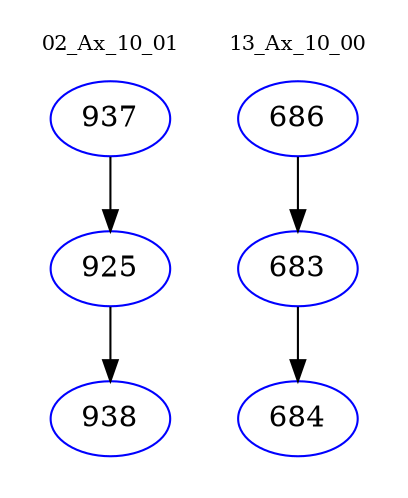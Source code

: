 digraph{
subgraph cluster_0 {
color = white
label = "02_Ax_10_01";
fontsize=10;
T0_937 [label="937", color="blue"]
T0_937 -> T0_925 [color="black"]
T0_925 [label="925", color="blue"]
T0_925 -> T0_938 [color="black"]
T0_938 [label="938", color="blue"]
}
subgraph cluster_1 {
color = white
label = "13_Ax_10_00";
fontsize=10;
T1_686 [label="686", color="blue"]
T1_686 -> T1_683 [color="black"]
T1_683 [label="683", color="blue"]
T1_683 -> T1_684 [color="black"]
T1_684 [label="684", color="blue"]
}
}
